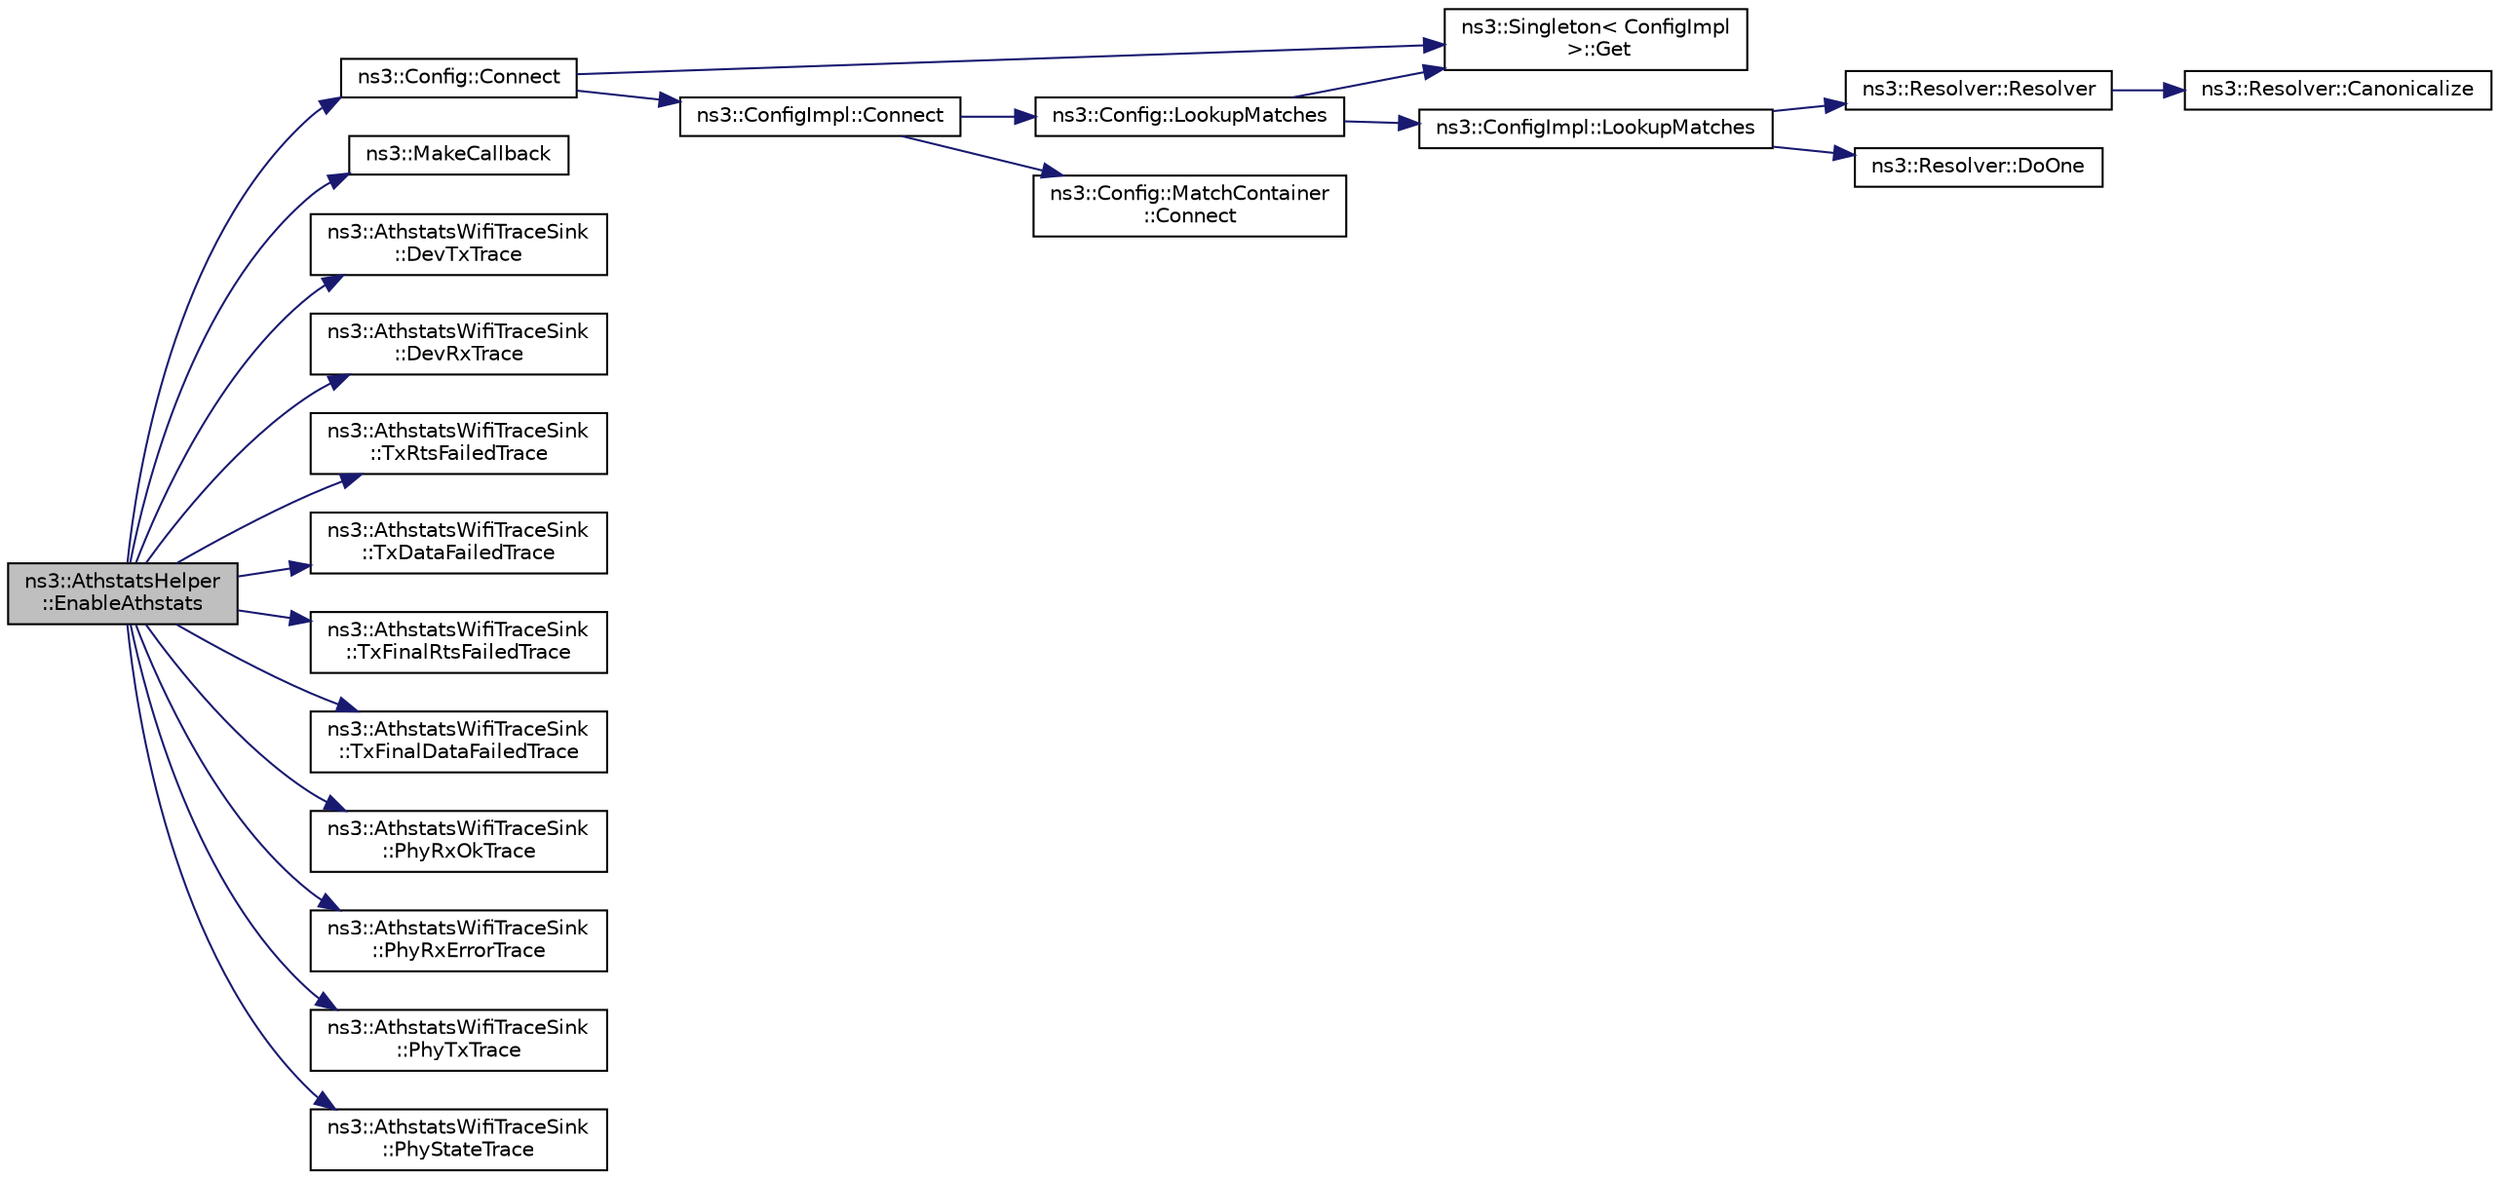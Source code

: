 digraph "ns3::AthstatsHelper::EnableAthstats"
{
  edge [fontname="Helvetica",fontsize="10",labelfontname="Helvetica",labelfontsize="10"];
  node [fontname="Helvetica",fontsize="10",shape=record];
  rankdir="LR";
  Node1 [label="ns3::AthstatsHelper\l::EnableAthstats",height=0.2,width=0.4,color="black", fillcolor="grey75", style="filled", fontcolor="black"];
  Node1 -> Node2 [color="midnightblue",fontsize="10",style="solid"];
  Node2 [label="ns3::Config::Connect",height=0.2,width=0.4,color="black", fillcolor="white", style="filled",URL="$d1/d44/group__config.html#ga4014f151241cd0939b6cb64409605736"];
  Node2 -> Node3 [color="midnightblue",fontsize="10",style="solid"];
  Node3 [label="ns3::Singleton\< ConfigImpl\l \>::Get",height=0.2,width=0.4,color="black", fillcolor="white", style="filled",URL="$d8/d77/classns3_1_1Singleton.html#a80a2cd3c25a27ea72add7a9f7a141ffa"];
  Node2 -> Node4 [color="midnightblue",fontsize="10",style="solid"];
  Node4 [label="ns3::ConfigImpl::Connect",height=0.2,width=0.4,color="black", fillcolor="white", style="filled",URL="$d1/dbd/classns3_1_1ConfigImpl.html#a9e74a4715051a976d08d83447b2a0094"];
  Node4 -> Node5 [color="midnightblue",fontsize="10",style="solid"];
  Node5 [label="ns3::Config::LookupMatches",height=0.2,width=0.4,color="black", fillcolor="white", style="filled",URL="$d1/d44/group__config.html#ga74aeb63f8f50b4a98043351552ef7db6"];
  Node5 -> Node3 [color="midnightblue",fontsize="10",style="solid"];
  Node5 -> Node6 [color="midnightblue",fontsize="10",style="solid"];
  Node6 [label="ns3::ConfigImpl::LookupMatches",height=0.2,width=0.4,color="black", fillcolor="white", style="filled",URL="$d1/dbd/classns3_1_1ConfigImpl.html#a15729299768695aa09a7ac0ba2c3b7e9"];
  Node6 -> Node7 [color="midnightblue",fontsize="10",style="solid"];
  Node7 [label="ns3::Resolver::Resolver",height=0.2,width=0.4,color="black", fillcolor="white", style="filled",URL="$d4/dc4/classns3_1_1Resolver.html#aacc39f1f92a6a127e71210936f7f7d35"];
  Node7 -> Node8 [color="midnightblue",fontsize="10",style="solid"];
  Node8 [label="ns3::Resolver::Canonicalize",height=0.2,width=0.4,color="black", fillcolor="white", style="filled",URL="$d4/dc4/classns3_1_1Resolver.html#a17e3b2dbd56da7d36782f3926713b48f"];
  Node6 -> Node9 [color="midnightblue",fontsize="10",style="solid"];
  Node9 [label="ns3::Resolver::DoOne",height=0.2,width=0.4,color="black", fillcolor="white", style="filled",URL="$d4/dc4/classns3_1_1Resolver.html#afba9f35df8976f26b6de7be7350a49d4"];
  Node4 -> Node10 [color="midnightblue",fontsize="10",style="solid"];
  Node10 [label="ns3::Config::MatchContainer\l::Connect",height=0.2,width=0.4,color="black", fillcolor="white", style="filled",URL="$d5/d7e/classns3_1_1Config_1_1MatchContainer.html#a3faec88bf2938163282336eef46e21ee"];
  Node1 -> Node11 [color="midnightblue",fontsize="10",style="solid"];
  Node11 [label="ns3::MakeCallback",height=0.2,width=0.4,color="black", fillcolor="white", style="filled",URL="$dd/de0/group__makecallbackmemptr.html#ga9376283685aa99d204048d6a4b7610a4"];
  Node1 -> Node12 [color="midnightblue",fontsize="10",style="solid"];
  Node12 [label="ns3::AthstatsWifiTraceSink\l::DevTxTrace",height=0.2,width=0.4,color="black", fillcolor="white", style="filled",URL="$d8/dac/classns3_1_1AthstatsWifiTraceSink.html#a819944bc5c793fb4f8b0a50f9bcc9ad9"];
  Node1 -> Node13 [color="midnightblue",fontsize="10",style="solid"];
  Node13 [label="ns3::AthstatsWifiTraceSink\l::DevRxTrace",height=0.2,width=0.4,color="black", fillcolor="white", style="filled",URL="$d8/dac/classns3_1_1AthstatsWifiTraceSink.html#a3caa61a03112c38a690562a97eff88e0"];
  Node1 -> Node14 [color="midnightblue",fontsize="10",style="solid"];
  Node14 [label="ns3::AthstatsWifiTraceSink\l::TxRtsFailedTrace",height=0.2,width=0.4,color="black", fillcolor="white", style="filled",URL="$d8/dac/classns3_1_1AthstatsWifiTraceSink.html#a676a029bed40984ff0e03b1ff60528a6"];
  Node1 -> Node15 [color="midnightblue",fontsize="10",style="solid"];
  Node15 [label="ns3::AthstatsWifiTraceSink\l::TxDataFailedTrace",height=0.2,width=0.4,color="black", fillcolor="white", style="filled",URL="$d8/dac/classns3_1_1AthstatsWifiTraceSink.html#abc308a4d8b65afc5775cf4001515909c"];
  Node1 -> Node16 [color="midnightblue",fontsize="10",style="solid"];
  Node16 [label="ns3::AthstatsWifiTraceSink\l::TxFinalRtsFailedTrace",height=0.2,width=0.4,color="black", fillcolor="white", style="filled",URL="$d8/dac/classns3_1_1AthstatsWifiTraceSink.html#a029bc1c199f7331467a57d3e304e0981"];
  Node1 -> Node17 [color="midnightblue",fontsize="10",style="solid"];
  Node17 [label="ns3::AthstatsWifiTraceSink\l::TxFinalDataFailedTrace",height=0.2,width=0.4,color="black", fillcolor="white", style="filled",URL="$d8/dac/classns3_1_1AthstatsWifiTraceSink.html#a29e9dddeb7bd821037a2ff8edeba1353"];
  Node1 -> Node18 [color="midnightblue",fontsize="10",style="solid"];
  Node18 [label="ns3::AthstatsWifiTraceSink\l::PhyRxOkTrace",height=0.2,width=0.4,color="black", fillcolor="white", style="filled",URL="$d8/dac/classns3_1_1AthstatsWifiTraceSink.html#ad3543beb6f37c802b7bf53560adc9413"];
  Node1 -> Node19 [color="midnightblue",fontsize="10",style="solid"];
  Node19 [label="ns3::AthstatsWifiTraceSink\l::PhyRxErrorTrace",height=0.2,width=0.4,color="black", fillcolor="white", style="filled",URL="$d8/dac/classns3_1_1AthstatsWifiTraceSink.html#a6e65ff0ceae205118fc40867f18988e5"];
  Node1 -> Node20 [color="midnightblue",fontsize="10",style="solid"];
  Node20 [label="ns3::AthstatsWifiTraceSink\l::PhyTxTrace",height=0.2,width=0.4,color="black", fillcolor="white", style="filled",URL="$d8/dac/classns3_1_1AthstatsWifiTraceSink.html#a84f788ebed6522f48a3b36ea173650c2"];
  Node1 -> Node21 [color="midnightblue",fontsize="10",style="solid"];
  Node21 [label="ns3::AthstatsWifiTraceSink\l::PhyStateTrace",height=0.2,width=0.4,color="black", fillcolor="white", style="filled",URL="$d8/dac/classns3_1_1AthstatsWifiTraceSink.html#afd9ade5a7788f583681de3068d03d1d5"];
}
